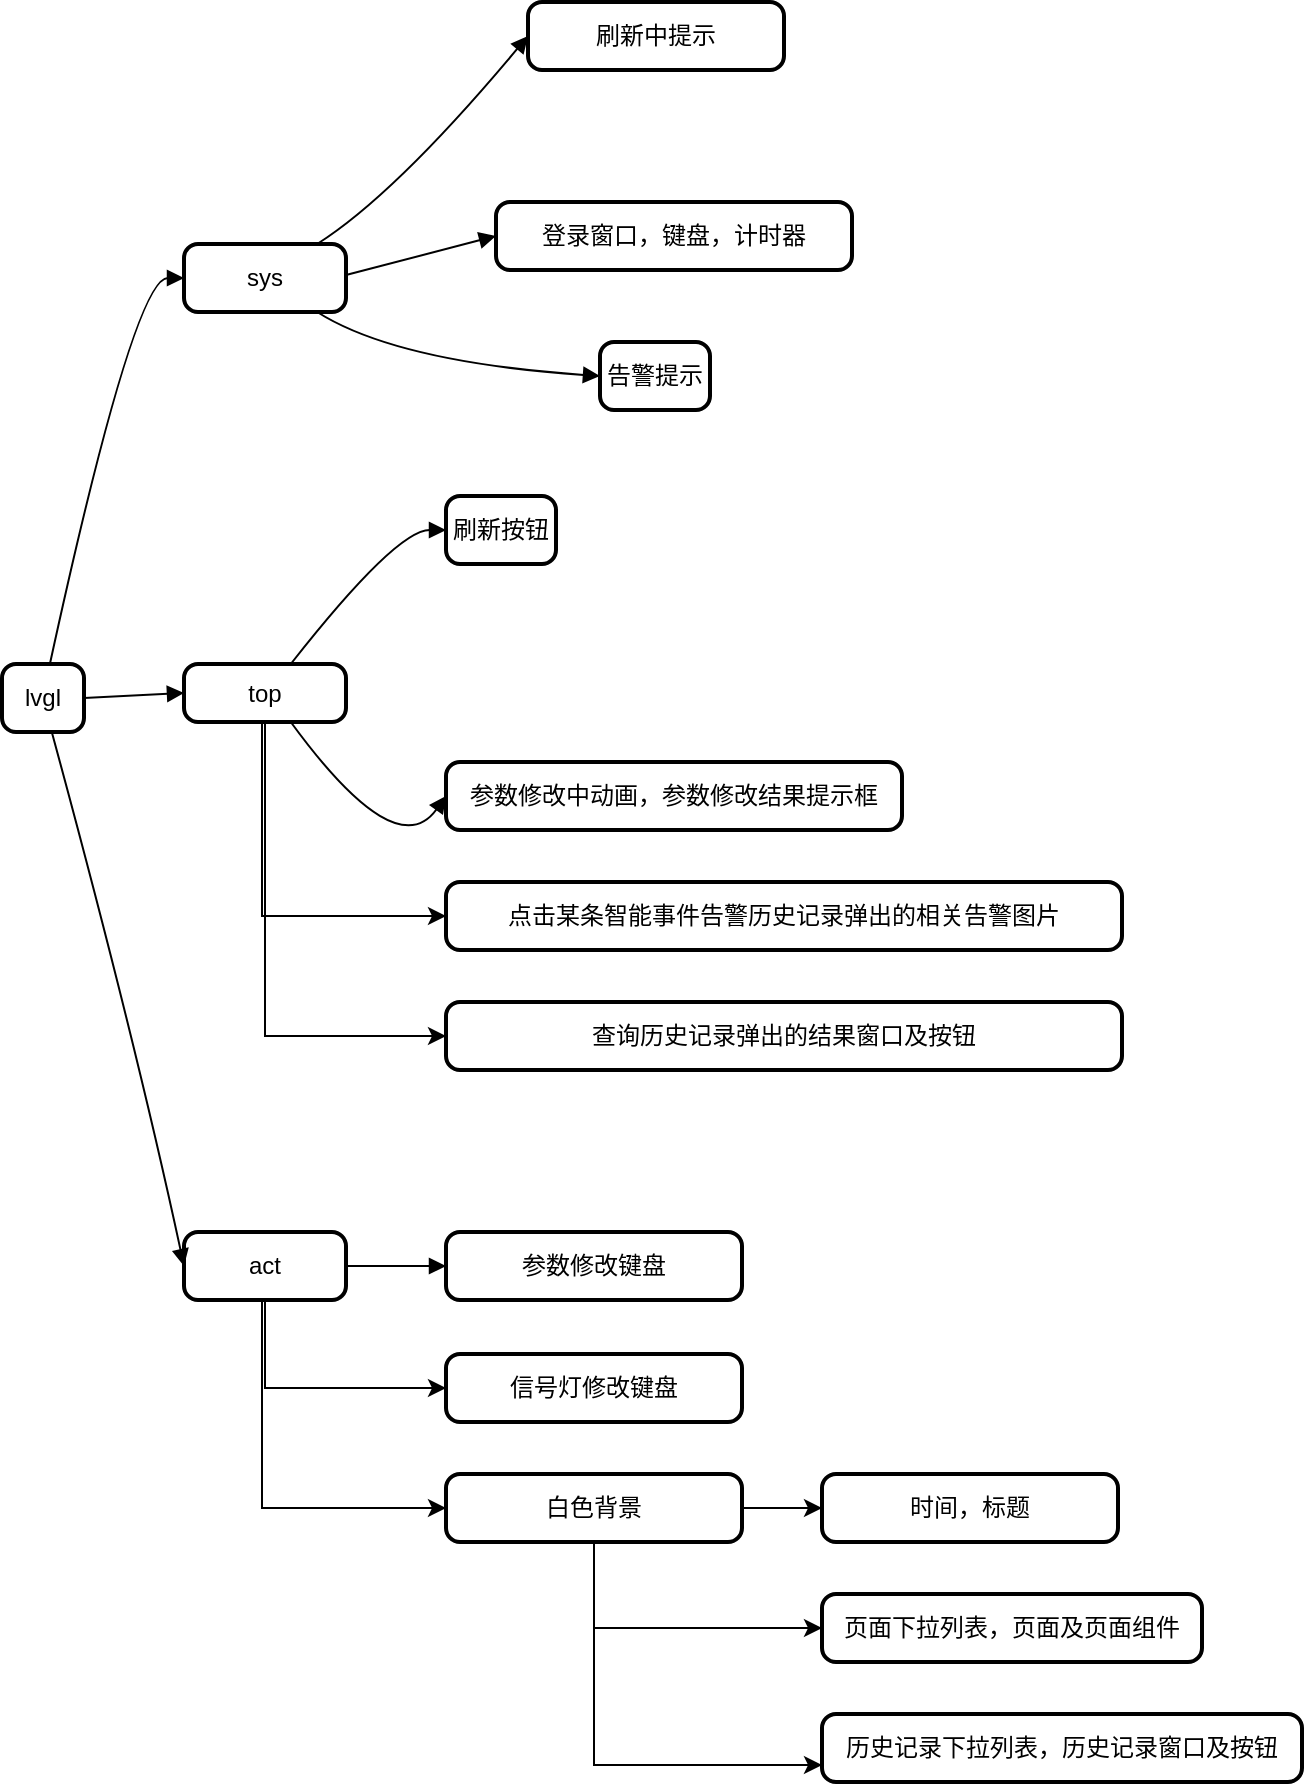 <mxfile version="21.7.5" type="github">
  <diagram name="第 1 页" id="HT7wGHGOkLV5Xu1jyyUx">
    <mxGraphModel dx="2253" dy="1928" grid="1" gridSize="10" guides="1" tooltips="1" connect="1" arrows="1" fold="1" page="1" pageScale="1" pageWidth="827" pageHeight="1169" math="0" shadow="0">
      <root>
        <mxCell id="0" />
        <mxCell id="1" parent="0" />
        <mxCell id="2" value="lvgl" style="rounded=1;absoluteArcSize=1;arcSize=14;whiteSpace=wrap;strokeWidth=2;" parent="1" vertex="1">
          <mxGeometry x="-740" y="-559" width="41" height="34" as="geometry" />
        </mxCell>
        <mxCell id="3" value="sys" style="rounded=1;absoluteArcSize=1;arcSize=14;whiteSpace=wrap;strokeWidth=2;" parent="1" vertex="1">
          <mxGeometry x="-649" y="-769" width="81" height="34" as="geometry" />
        </mxCell>
        <mxCell id="U-AZUnWveIwJ_mBW8j6m-36" style="edgeStyle=orthogonalEdgeStyle;rounded=0;orthogonalLoop=1;jettySize=auto;html=1;entryX=0;entryY=0.5;entryDx=0;entryDy=0;" parent="1" source="4" target="U-AZUnWveIwJ_mBW8j6m-27" edge="1">
          <mxGeometry relative="1" as="geometry">
            <Array as="points">
              <mxPoint x="-610" y="-433" />
            </Array>
          </mxGeometry>
        </mxCell>
        <mxCell id="U-AZUnWveIwJ_mBW8j6m-37" style="edgeStyle=orthogonalEdgeStyle;rounded=0;orthogonalLoop=1;jettySize=auto;html=1;entryX=0;entryY=0.5;entryDx=0;entryDy=0;" parent="1" source="4" target="U-AZUnWveIwJ_mBW8j6m-28" edge="1">
          <mxGeometry relative="1" as="geometry">
            <Array as="points">
              <mxPoint x="-608" y="-373" />
            </Array>
          </mxGeometry>
        </mxCell>
        <mxCell id="4" value="top" style="rounded=1;absoluteArcSize=1;arcSize=14;whiteSpace=wrap;strokeWidth=2;" parent="1" vertex="1">
          <mxGeometry x="-649" y="-559" width="81" height="29" as="geometry" />
        </mxCell>
        <mxCell id="U-AZUnWveIwJ_mBW8j6m-42" style="edgeStyle=orthogonalEdgeStyle;rounded=0;orthogonalLoop=1;jettySize=auto;html=1;entryX=0;entryY=0.5;entryDx=0;entryDy=0;" parent="1" source="5" target="U-AZUnWveIwJ_mBW8j6m-20" edge="1">
          <mxGeometry relative="1" as="geometry">
            <Array as="points">
              <mxPoint x="-608" y="-197" />
            </Array>
          </mxGeometry>
        </mxCell>
        <mxCell id="U-AZUnWveIwJ_mBW8j6m-43" style="edgeStyle=orthogonalEdgeStyle;rounded=0;orthogonalLoop=1;jettySize=auto;html=1;entryX=0;entryY=0.5;entryDx=0;entryDy=0;" parent="1" source="5" target="U-AZUnWveIwJ_mBW8j6m-21" edge="1">
          <mxGeometry relative="1" as="geometry">
            <Array as="points">
              <mxPoint x="-610" y="-137" />
            </Array>
          </mxGeometry>
        </mxCell>
        <mxCell id="5" value="act" style="rounded=1;absoluteArcSize=1;arcSize=14;whiteSpace=wrap;strokeWidth=2;" parent="1" vertex="1">
          <mxGeometry x="-649" y="-275" width="81" height="34" as="geometry" />
        </mxCell>
        <mxCell id="6" value="刷新中提示" style="rounded=1;absoluteArcSize=1;arcSize=14;whiteSpace=wrap;strokeWidth=2;" parent="1" vertex="1">
          <mxGeometry x="-477" y="-890" width="128" height="34" as="geometry" />
        </mxCell>
        <mxCell id="7" value="告警提示" style="rounded=1;absoluteArcSize=1;arcSize=14;whiteSpace=wrap;strokeWidth=2;" parent="1" vertex="1">
          <mxGeometry x="-441" y="-720" width="55" height="34" as="geometry" />
        </mxCell>
        <mxCell id="8" value="刷新按钮" style="rounded=1;absoluteArcSize=1;arcSize=14;whiteSpace=wrap;strokeWidth=2;" parent="1" vertex="1">
          <mxGeometry x="-518" y="-643" width="55" height="34" as="geometry" />
        </mxCell>
        <mxCell id="9" value="登录窗口，键盘，计时器" style="rounded=1;absoluteArcSize=1;arcSize=14;whiteSpace=wrap;strokeWidth=2;" parent="1" vertex="1">
          <mxGeometry x="-493" y="-790" width="178" height="34" as="geometry" />
        </mxCell>
        <mxCell id="10" value="参数修改中动画，参数修改结果提示框" style="rounded=1;absoluteArcSize=1;arcSize=14;whiteSpace=wrap;strokeWidth=2;" parent="1" vertex="1">
          <mxGeometry x="-518" y="-510" width="228" height="34" as="geometry" />
        </mxCell>
        <mxCell id="11" value="参数修改键盘" style="rounded=1;absoluteArcSize=1;arcSize=14;whiteSpace=wrap;strokeWidth=2;" parent="1" vertex="1">
          <mxGeometry x="-518" y="-275" width="148" height="34" as="geometry" />
        </mxCell>
        <mxCell id="12" value="" style="curved=1;startArrow=none;endArrow=block;exitX=0.584;exitY=0;entryX=-0.005;entryY=0.5;" parent="1" source="2" target="3" edge="1">
          <mxGeometry relative="1" as="geometry">
            <Array as="points">
              <mxPoint x="-674" y="-752" />
            </Array>
          </mxGeometry>
        </mxCell>
        <mxCell id="13" value="" style="curved=1;startArrow=none;endArrow=block;exitX=0.99;exitY=0.5;entryX=-0.005;entryY=0.5;" parent="1" source="2" target="4" edge="1">
          <mxGeometry relative="1" as="geometry">
            <Array as="points" />
          </mxGeometry>
        </mxCell>
        <mxCell id="14" value="" style="curved=1;startArrow=none;endArrow=block;exitX=0.607;exitY=1;entryX=-0.005;entryY=0.5;" parent="1" source="2" target="5" edge="1">
          <mxGeometry relative="1" as="geometry">
            <Array as="points">
              <mxPoint x="-674" y="-374" />
            </Array>
          </mxGeometry>
        </mxCell>
        <mxCell id="15" value="" style="curved=1;startArrow=none;endArrow=block;exitX=0.822;exitY=0;entryX=-0.002;entryY=0.5;" parent="1" source="3" target="6" edge="1">
          <mxGeometry relative="1" as="geometry">
            <Array as="points">
              <mxPoint x="-543" y="-794" />
            </Array>
          </mxGeometry>
        </mxCell>
        <mxCell id="16" value="" style="curved=1;startArrow=none;endArrow=block;exitX=0.822;exitY=1;entryX=-0.002;entryY=0.5;" parent="1" source="3" target="7" edge="1">
          <mxGeometry relative="1" as="geometry">
            <Array as="points">
              <mxPoint x="-543" y="-710" />
            </Array>
          </mxGeometry>
        </mxCell>
        <mxCell id="17" value="" style="curved=1;startArrow=none;endArrow=block;exitX=0.659;exitY=0;entryX=-0.002;entryY=0.5;" parent="1" source="4" target="8" edge="1">
          <mxGeometry relative="1" as="geometry">
            <Array as="points">
              <mxPoint x="-543" y="-626" />
            </Array>
          </mxGeometry>
        </mxCell>
        <mxCell id="18" value="" style="curved=1;startArrow=none;endArrow=block;exitX=0.995;exitY=0.5;entryX=-0.007;entryY=0.5;" parent="1" target="9" edge="1">
          <mxGeometry relative="1" as="geometry">
            <Array as="points" />
            <mxPoint x="-568" y="-753.5" as="sourcePoint" />
          </mxGeometry>
        </mxCell>
        <mxCell id="19" value="" style="curved=1;startArrow=none;endArrow=block;exitX=0.659;exitY=1;entryX=-0.002;entryY=0.5;" parent="1" source="4" target="10" edge="1">
          <mxGeometry relative="1" as="geometry">
            <Array as="points">
              <mxPoint x="-543" y="-458" />
            </Array>
          </mxGeometry>
        </mxCell>
        <mxCell id="20" value="" style="curved=1;startArrow=none;endArrow=block;exitX=0.995;exitY=0.5;entryX=-0.007;entryY=0.5;" parent="1" source="5" target="11" edge="1">
          <mxGeometry relative="1" as="geometry">
            <Array as="points" />
          </mxGeometry>
        </mxCell>
        <mxCell id="U-AZUnWveIwJ_mBW8j6m-20" value="信号灯修改键盘" style="rounded=1;absoluteArcSize=1;arcSize=14;whiteSpace=wrap;strokeWidth=2;" parent="1" vertex="1">
          <mxGeometry x="-518" y="-214" width="148" height="34" as="geometry" />
        </mxCell>
        <mxCell id="U-AZUnWveIwJ_mBW8j6m-44" value="" style="edgeStyle=orthogonalEdgeStyle;rounded=0;orthogonalLoop=1;jettySize=auto;html=1;" parent="1" source="U-AZUnWveIwJ_mBW8j6m-21" target="U-AZUnWveIwJ_mBW8j6m-22" edge="1">
          <mxGeometry relative="1" as="geometry" />
        </mxCell>
        <mxCell id="U-AZUnWveIwJ_mBW8j6m-45" style="edgeStyle=orthogonalEdgeStyle;rounded=0;orthogonalLoop=1;jettySize=auto;html=1;entryX=0;entryY=0.5;entryDx=0;entryDy=0;" parent="1" source="U-AZUnWveIwJ_mBW8j6m-21" target="U-AZUnWveIwJ_mBW8j6m-23" edge="1">
          <mxGeometry relative="1" as="geometry">
            <Array as="points">
              <mxPoint x="-444" y="-77" />
            </Array>
          </mxGeometry>
        </mxCell>
        <mxCell id="U-AZUnWveIwJ_mBW8j6m-46" style="edgeStyle=orthogonalEdgeStyle;rounded=0;orthogonalLoop=1;jettySize=auto;html=1;entryX=0;entryY=0.75;entryDx=0;entryDy=0;" parent="1" source="U-AZUnWveIwJ_mBW8j6m-21" target="U-AZUnWveIwJ_mBW8j6m-26" edge="1">
          <mxGeometry relative="1" as="geometry">
            <Array as="points">
              <mxPoint x="-444" y="-8" />
            </Array>
          </mxGeometry>
        </mxCell>
        <mxCell id="U-AZUnWveIwJ_mBW8j6m-21" value="白色背景" style="rounded=1;absoluteArcSize=1;arcSize=14;whiteSpace=wrap;strokeWidth=2;" parent="1" vertex="1">
          <mxGeometry x="-518" y="-154" width="148" height="34" as="geometry" />
        </mxCell>
        <mxCell id="U-AZUnWveIwJ_mBW8j6m-22" value="时间，标题" style="rounded=1;absoluteArcSize=1;arcSize=14;whiteSpace=wrap;strokeWidth=2;" parent="1" vertex="1">
          <mxGeometry x="-330" y="-154" width="148" height="34" as="geometry" />
        </mxCell>
        <mxCell id="U-AZUnWveIwJ_mBW8j6m-23" value="页面下拉列表，页面及页面组件" style="rounded=1;absoluteArcSize=1;arcSize=14;whiteSpace=wrap;strokeWidth=2;" parent="1" vertex="1">
          <mxGeometry x="-330" y="-94" width="190" height="34" as="geometry" />
        </mxCell>
        <mxCell id="U-AZUnWveIwJ_mBW8j6m-26" value="历史记录下拉列表，历史记录窗口及按钮" style="rounded=1;absoluteArcSize=1;arcSize=14;whiteSpace=wrap;strokeWidth=2;" parent="1" vertex="1">
          <mxGeometry x="-330" y="-34" width="240" height="34" as="geometry" />
        </mxCell>
        <mxCell id="U-AZUnWveIwJ_mBW8j6m-27" value="点击某条智能事件告警历史记录弹出的相关告警图片" style="rounded=1;absoluteArcSize=1;arcSize=14;whiteSpace=wrap;strokeWidth=2;" parent="1" vertex="1">
          <mxGeometry x="-518" y="-450" width="338" height="34" as="geometry" />
        </mxCell>
        <mxCell id="U-AZUnWveIwJ_mBW8j6m-28" value="查询历史记录弹出的结果窗口及按钮" style="rounded=1;absoluteArcSize=1;arcSize=14;whiteSpace=wrap;strokeWidth=2;" parent="1" vertex="1">
          <mxGeometry x="-518" y="-390" width="338" height="34" as="geometry" />
        </mxCell>
      </root>
    </mxGraphModel>
  </diagram>
</mxfile>
